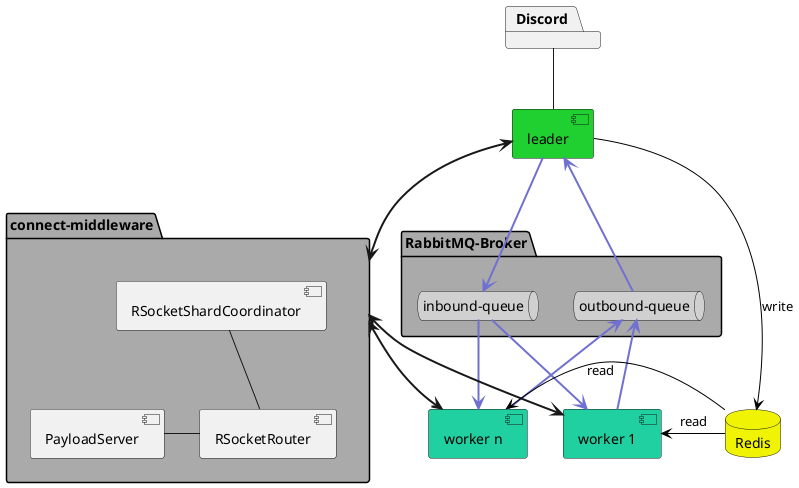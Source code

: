 @startuml

database Redis #f0f404

package "RabbitMQ-Broker" #aaaaaa {
    queue "outbound-queue" as MQ_out #d0d0d0

    queue "inbound-queue" as MQ_in #d0d0d0
'    [RabbitMQBroker] -> MQ_in
}

package "connect-middleware" as connect_middleware #aaaaaa {
'    [RSocketRouter] --- [RabbitMQBroker]
'    [RabbitMQBroker] -- [RSocketRouter]
    [PayloadServer] - [RSocketRouter]
    [RSocketShardCoordinator] -- [RSocketRouter]
}
[leader] #20d030
[leader] <=> connect_middleware
[leader] ==> MQ_in #7070d0
[leader] <== MQ_out #7070d0
[leader] -right-> [Redis] #000000 :write

[Discord] #ffffff
package "Discord" {
    [Discord] -down- [leader]
}

[worker 1] #20d0a0
[worker n] #20d0a0

MQ_in ==> [worker 1] #7070d0
MQ_in ==> [worker n] #7070d0
MQ_out <== [worker 1] #7070d0
MQ_out <== [worker n] #7070d0
[worker 1] <=up=> connect_middleware
[worker n] <=up=> connect_middleware
[worker 1] <- [Redis] #000000 : read
[worker n] <- [Redis] #000000 : read
@enduml